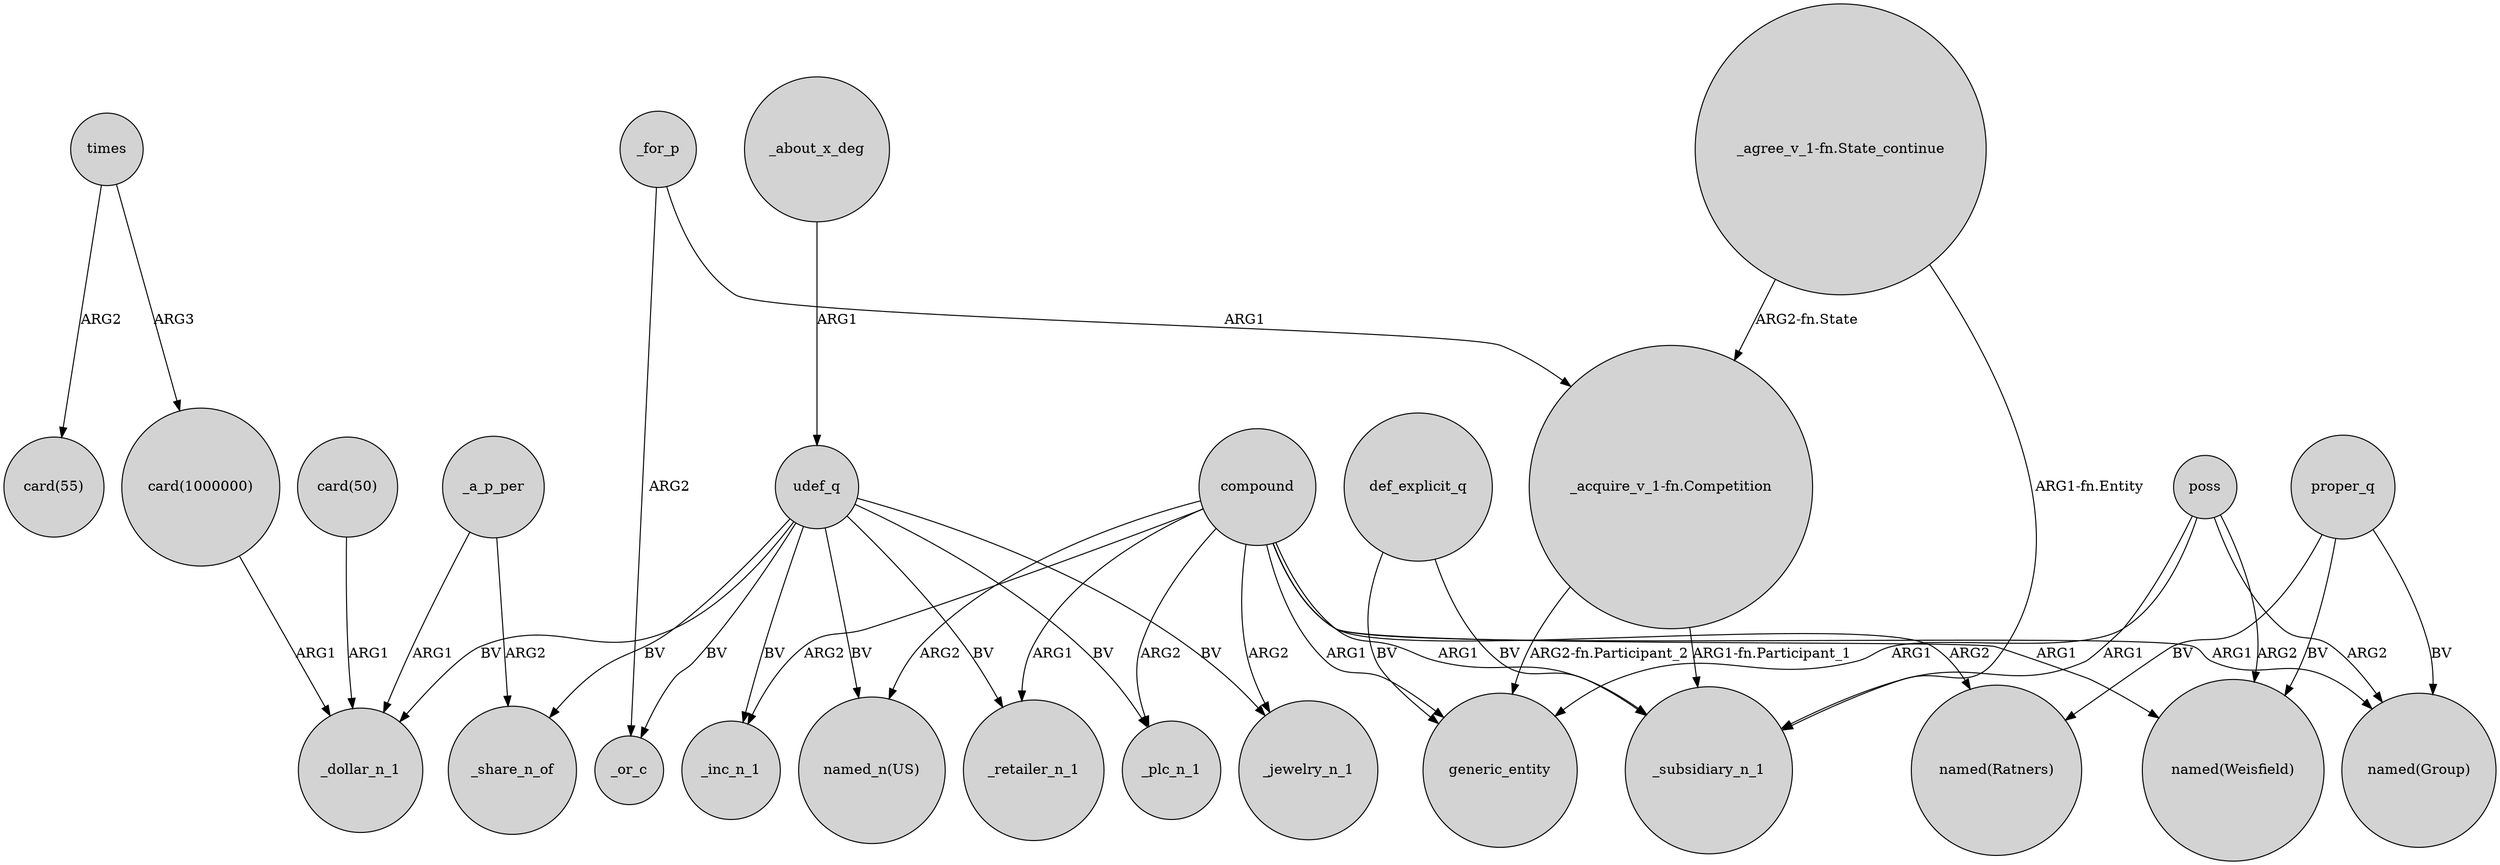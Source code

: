 digraph {
	node [shape=circle style=filled]
	compound -> _plc_n_1 [label=ARG2]
	proper_q -> "named(Ratners)" [label=BV]
	def_explicit_q -> generic_entity [label=BV]
	poss -> "named(Group)" [label=ARG2]
	times -> "card(55)" [label=ARG2]
	compound -> "named(Group)" [label=ARG1]
	compound -> _retailer_n_1 [label=ARG1]
	"card(50)" -> _dollar_n_1 [label=ARG1]
	compound -> "named(Ratners)" [label=ARG2]
	times -> "card(1000000)" [label=ARG3]
	"_agree_v_1-fn.State_continue" -> _subsidiary_n_1 [label="ARG1-fn.Entity"]
	proper_q -> "named(Group)" [label=BV]
	_for_p -> "_acquire_v_1-fn.Competition" [label=ARG1]
	poss -> "named(Weisfield)" [label=ARG2]
	poss -> generic_entity [label=ARG1]
	udef_q -> _or_c [label=BV]
	_about_x_deg -> udef_q [label=ARG1]
	udef_q -> _inc_n_1 [label=BV]
	compound -> generic_entity [label=ARG1]
	compound -> _inc_n_1 [label=ARG2]
	_a_p_per -> _share_n_of [label=ARG2]
	"_agree_v_1-fn.State_continue" -> "_acquire_v_1-fn.Competition" [label="ARG2-fn.State"]
	proper_q -> "named(Weisfield)" [label=BV]
	_for_p -> _or_c [label=ARG2]
	udef_q -> _share_n_of [label=BV]
	"_acquire_v_1-fn.Competition" -> _subsidiary_n_1 [label="ARG1-fn.Participant_1"]
	udef_q -> _dollar_n_1 [label=BV]
	"card(1000000)" -> _dollar_n_1 [label=ARG1]
	def_explicit_q -> _subsidiary_n_1 [label=BV]
	compound -> "named(Weisfield)" [label=ARG1]
	"_acquire_v_1-fn.Competition" -> generic_entity [label="ARG2-fn.Participant_2"]
	poss -> _subsidiary_n_1 [label=ARG1]
	_a_p_per -> _dollar_n_1 [label=ARG1]
	udef_q -> _retailer_n_1 [label=BV]
	udef_q -> _jewelry_n_1 [label=BV]
	compound -> _subsidiary_n_1 [label=ARG1]
	udef_q -> _plc_n_1 [label=BV]
	compound -> "named_n(US)" [label=ARG2]
	udef_q -> "named_n(US)" [label=BV]
	compound -> _jewelry_n_1 [label=ARG2]
}

